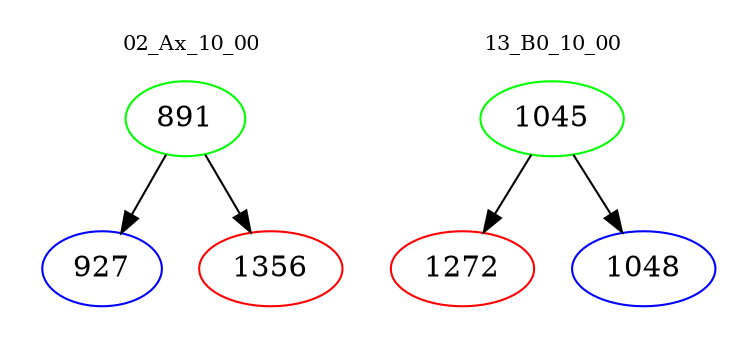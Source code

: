 digraph{
subgraph cluster_0 {
color = white
label = "02_Ax_10_00";
fontsize=10;
T0_891 [label="891", color="green"]
T0_891 -> T0_927 [color="black"]
T0_927 [label="927", color="blue"]
T0_891 -> T0_1356 [color="black"]
T0_1356 [label="1356", color="red"]
}
subgraph cluster_1 {
color = white
label = "13_B0_10_00";
fontsize=10;
T1_1045 [label="1045", color="green"]
T1_1045 -> T1_1272 [color="black"]
T1_1272 [label="1272", color="red"]
T1_1045 -> T1_1048 [color="black"]
T1_1048 [label="1048", color="blue"]
}
}
